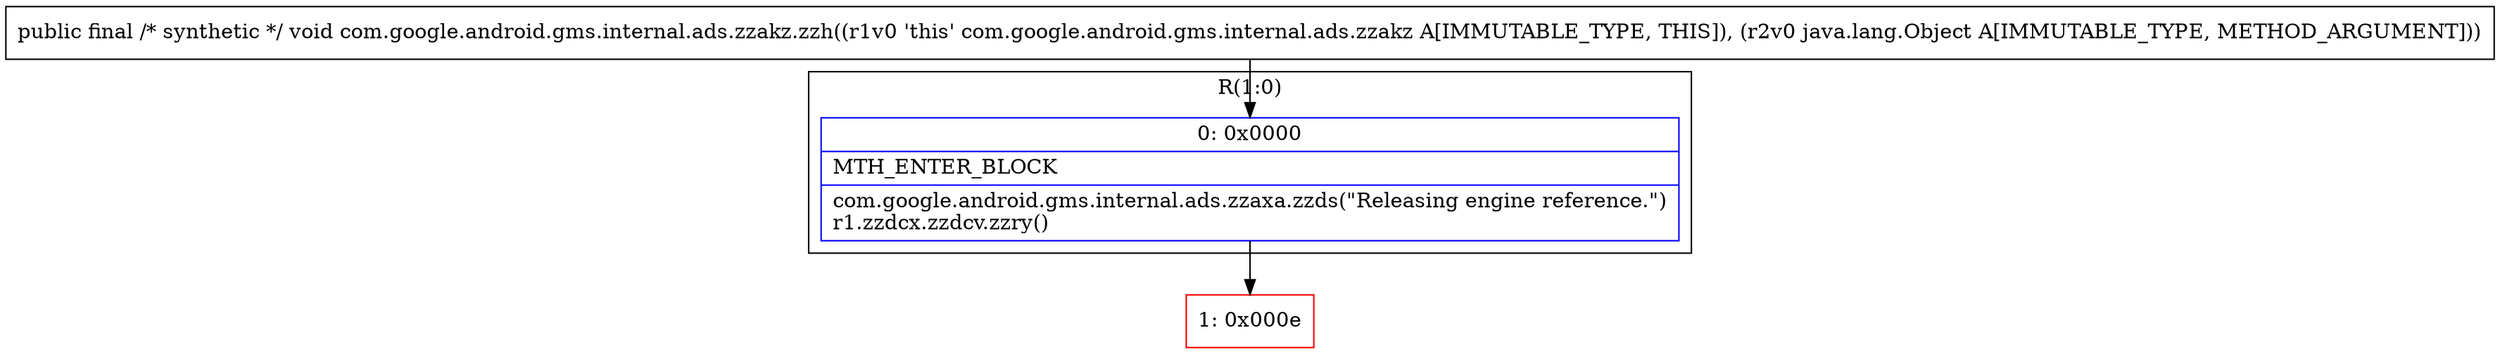 digraph "CFG forcom.google.android.gms.internal.ads.zzakz.zzh(Ljava\/lang\/Object;)V" {
subgraph cluster_Region_1563469497 {
label = "R(1:0)";
node [shape=record,color=blue];
Node_0 [shape=record,label="{0\:\ 0x0000|MTH_ENTER_BLOCK\l|com.google.android.gms.internal.ads.zzaxa.zzds(\"Releasing engine reference.\")\lr1.zzdcx.zzdcv.zzry()\l}"];
}
Node_1 [shape=record,color=red,label="{1\:\ 0x000e}"];
MethodNode[shape=record,label="{public final \/* synthetic *\/ void com.google.android.gms.internal.ads.zzakz.zzh((r1v0 'this' com.google.android.gms.internal.ads.zzakz A[IMMUTABLE_TYPE, THIS]), (r2v0 java.lang.Object A[IMMUTABLE_TYPE, METHOD_ARGUMENT])) }"];
MethodNode -> Node_0;
Node_0 -> Node_1;
}

